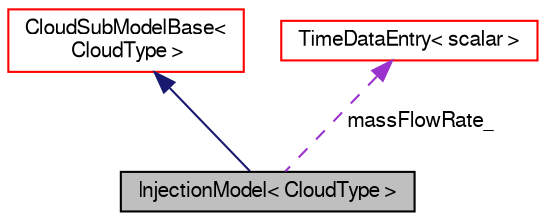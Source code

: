 digraph "InjectionModel&lt; CloudType &gt;"
{
  bgcolor="transparent";
  edge [fontname="FreeSans",fontsize="10",labelfontname="FreeSans",labelfontsize="10"];
  node [fontname="FreeSans",fontsize="10",shape=record];
  Node16 [label="InjectionModel\< CloudType \>",height=0.2,width=0.4,color="black", fillcolor="grey75", style="filled", fontcolor="black"];
  Node17 -> Node16 [dir="back",color="midnightblue",fontsize="10",style="solid",fontname="FreeSans"];
  Node17 [label="CloudSubModelBase\<\l CloudType \>",height=0.2,width=0.4,color="red",URL="$a24006.html",tooltip="Base class for cloud sub-models. "];
  Node55 -> Node16 [dir="back",color="darkorchid3",fontsize="10",style="dashed",label=" massFlowRate_" ,fontname="FreeSans"];
  Node55 [label="TimeDataEntry\< scalar \>",height=0.2,width=0.4,color="red",URL="$a24058.html"];
}
